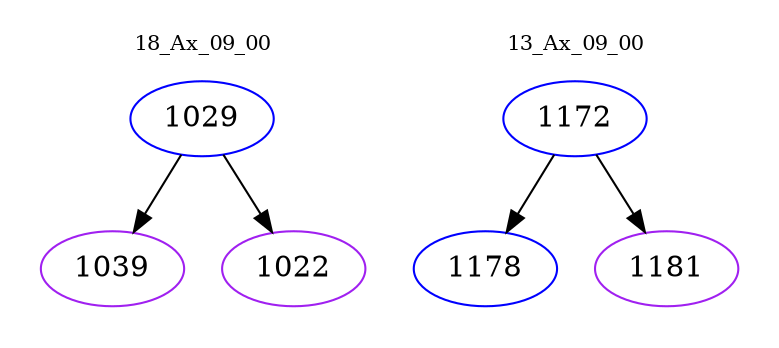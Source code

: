 digraph{
subgraph cluster_0 {
color = white
label = "18_Ax_09_00";
fontsize=10;
T0_1029 [label="1029", color="blue"]
T0_1029 -> T0_1039 [color="black"]
T0_1039 [label="1039", color="purple"]
T0_1029 -> T0_1022 [color="black"]
T0_1022 [label="1022", color="purple"]
}
subgraph cluster_1 {
color = white
label = "13_Ax_09_00";
fontsize=10;
T1_1172 [label="1172", color="blue"]
T1_1172 -> T1_1178 [color="black"]
T1_1178 [label="1178", color="blue"]
T1_1172 -> T1_1181 [color="black"]
T1_1181 [label="1181", color="purple"]
}
}
